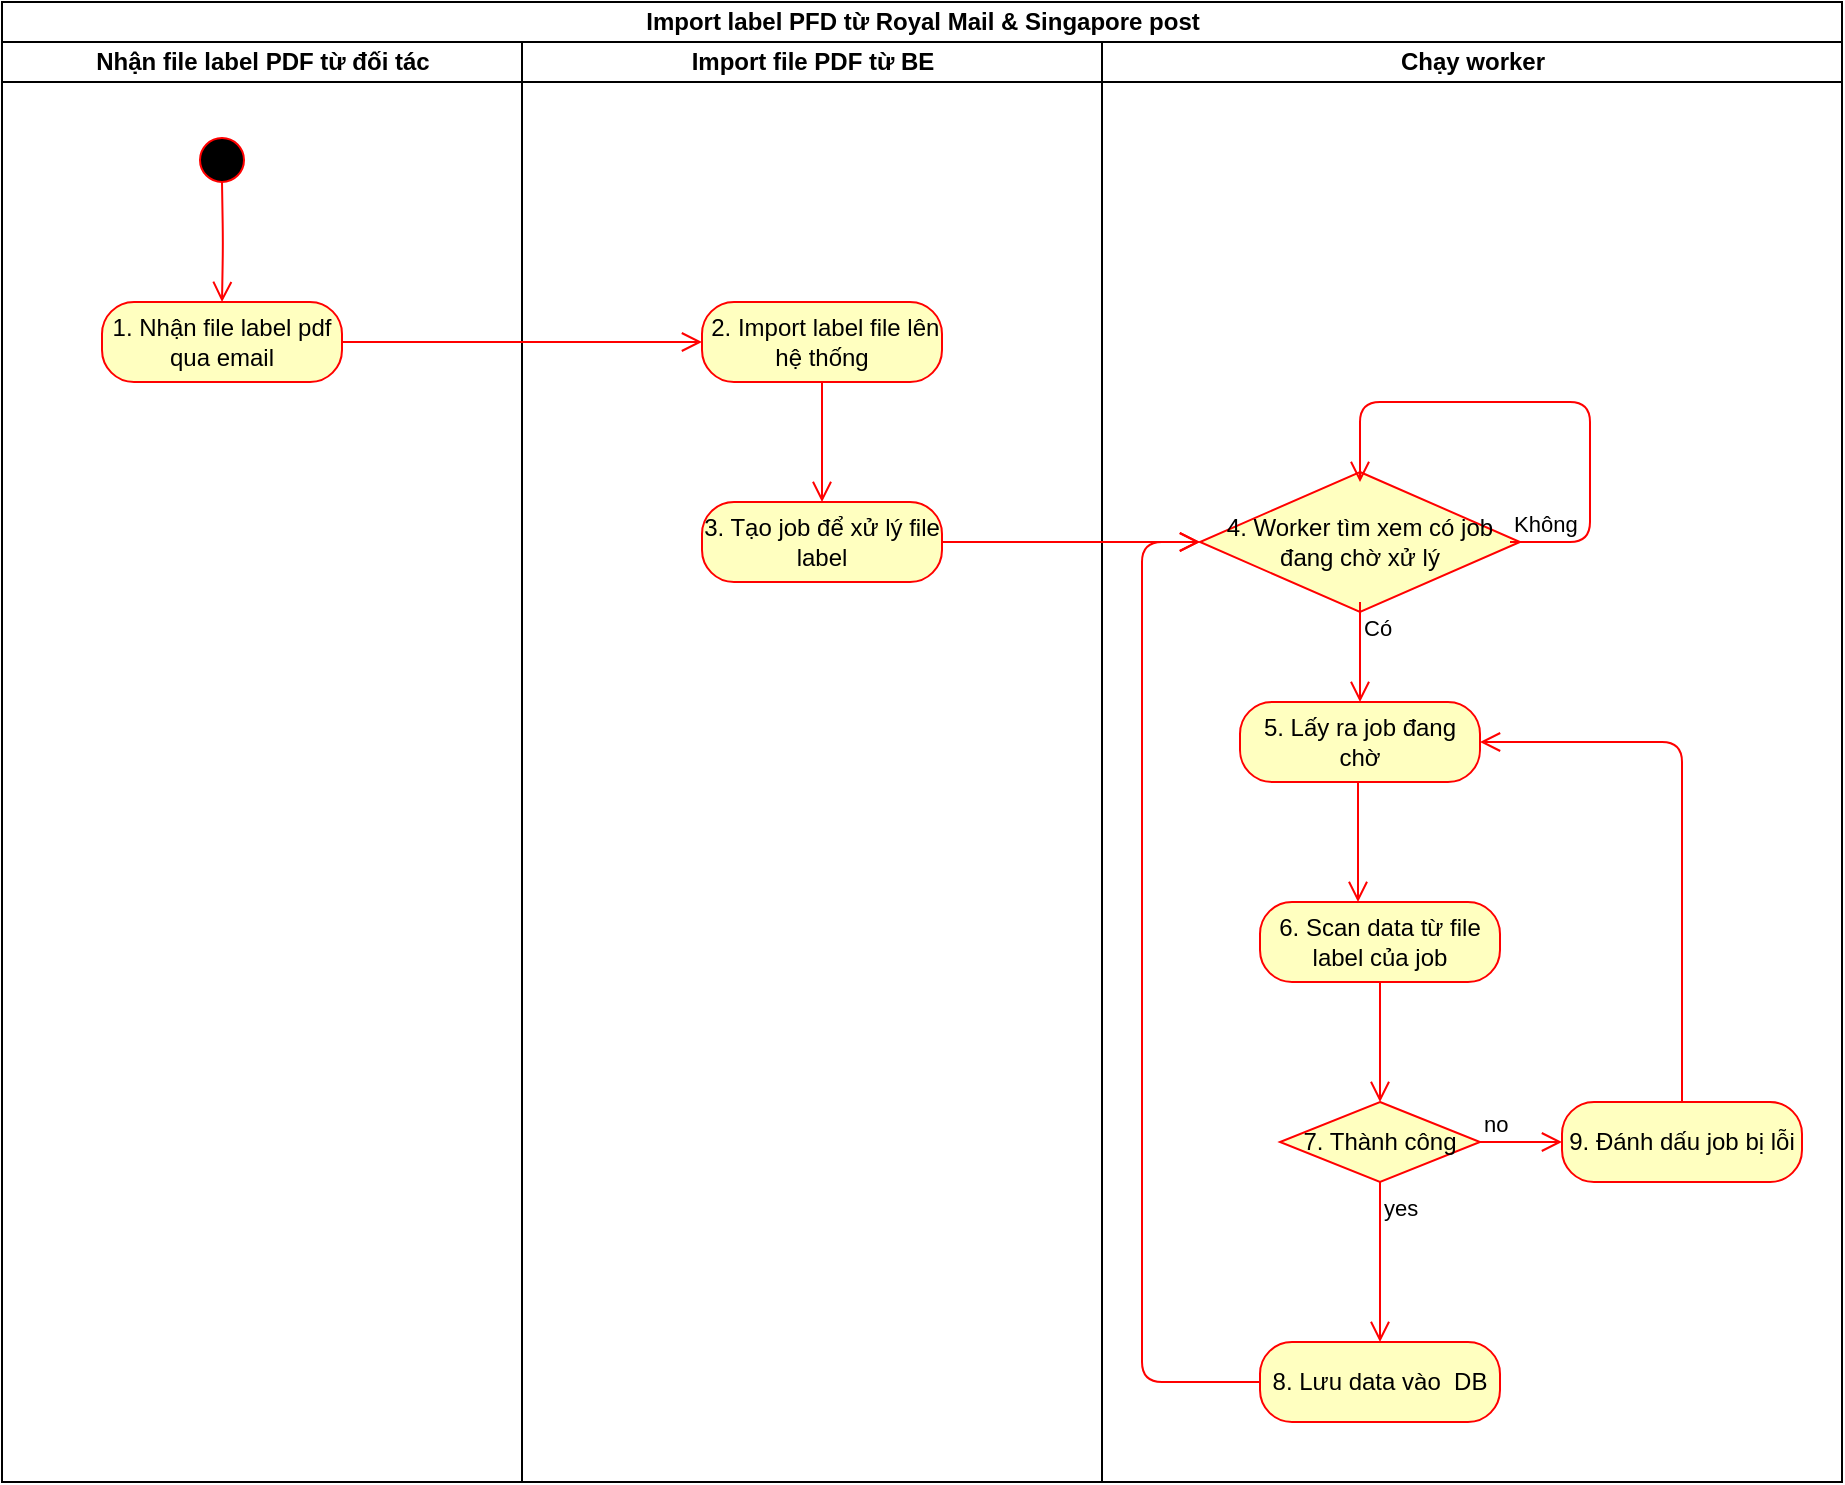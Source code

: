 <mxfile version="13.8.6" type="github">
  <diagram id="SUQyNkPw38X5v7QX5pR-" name="Page-1">
    <mxGraphModel dx="1425" dy="813" grid="1" gridSize="10" guides="1" tooltips="1" connect="1" arrows="1" fold="1" page="1" pageScale="1" pageWidth="827" pageHeight="1169" math="0" shadow="0">
      <root>
        <mxCell id="0" />
        <mxCell id="1" parent="0" />
        <mxCell id="hwhnWIX9Nv_DtkqQnSJ9-1" value="Import label PFD từ Royal Mail &amp;amp; Singapore post" style="swimlane;html=1;childLayout=stackLayout;resizeParent=1;resizeParentMax=0;startSize=20;" parent="1" vertex="1">
          <mxGeometry x="90" y="50" width="920" height="740" as="geometry" />
        </mxCell>
        <mxCell id="hwhnWIX9Nv_DtkqQnSJ9-2" value="Nhận file label PDF từ đối tác" style="swimlane;html=1;startSize=20;" parent="hwhnWIX9Nv_DtkqQnSJ9-1" vertex="1">
          <mxGeometry y="20" width="260" height="720" as="geometry" />
        </mxCell>
        <mxCell id="hwhnWIX9Nv_DtkqQnSJ9-6" value="" style="ellipse;html=1;shape=startState;fillColor=#000000;strokeColor=#ff0000;" parent="hwhnWIX9Nv_DtkqQnSJ9-2" vertex="1">
          <mxGeometry x="95" y="44" width="30" height="30" as="geometry" />
        </mxCell>
        <mxCell id="hwhnWIX9Nv_DtkqQnSJ9-7" value="" style="edgeStyle=orthogonalEdgeStyle;html=1;verticalAlign=bottom;endArrow=open;endSize=8;strokeColor=#ff0000;entryX=0.5;entryY=0;entryDx=0;entryDy=0;" parent="hwhnWIX9Nv_DtkqQnSJ9-2" target="hwhnWIX9Nv_DtkqQnSJ9-8" edge="1">
          <mxGeometry relative="1" as="geometry">
            <mxPoint x="65" y="130" as="targetPoint" />
            <mxPoint x="110" y="70" as="sourcePoint" />
          </mxGeometry>
        </mxCell>
        <mxCell id="hwhnWIX9Nv_DtkqQnSJ9-8" value="1. Nhận file label pdf qua email" style="rounded=1;whiteSpace=wrap;html=1;arcSize=40;fontColor=#000000;fillColor=#ffffc0;strokeColor=#ff0000;" parent="hwhnWIX9Nv_DtkqQnSJ9-2" vertex="1">
          <mxGeometry x="50" y="130" width="120" height="40" as="geometry" />
        </mxCell>
        <mxCell id="hwhnWIX9Nv_DtkqQnSJ9-3" value="Import file PDF từ BE" style="swimlane;html=1;startSize=20;" parent="hwhnWIX9Nv_DtkqQnSJ9-1" vertex="1">
          <mxGeometry x="260" y="20" width="290" height="720" as="geometry" />
        </mxCell>
        <mxCell id="hwhnWIX9Nv_DtkqQnSJ9-10" value="&amp;nbsp;2. Import label file lên hệ thống" style="rounded=1;whiteSpace=wrap;html=1;arcSize=40;fontColor=#000000;fillColor=#ffffc0;strokeColor=#ff0000;" parent="hwhnWIX9Nv_DtkqQnSJ9-3" vertex="1">
          <mxGeometry x="90" y="130" width="120" height="40" as="geometry" />
        </mxCell>
        <mxCell id="hwhnWIX9Nv_DtkqQnSJ9-12" value="3. Tạo job để xử lý file label" style="rounded=1;whiteSpace=wrap;html=1;arcSize=40;fontColor=#000000;fillColor=#ffffc0;strokeColor=#ff0000;" parent="hwhnWIX9Nv_DtkqQnSJ9-3" vertex="1">
          <mxGeometry x="90" y="230" width="120" height="40" as="geometry" />
        </mxCell>
        <mxCell id="hwhnWIX9Nv_DtkqQnSJ9-11" value="" style="edgeStyle=orthogonalEdgeStyle;html=1;verticalAlign=bottom;endArrow=open;endSize=8;strokeColor=#ff0000;entryX=0.5;entryY=0;entryDx=0;entryDy=0;exitX=0.5;exitY=1;exitDx=0;exitDy=0;" parent="hwhnWIX9Nv_DtkqQnSJ9-3" source="hwhnWIX9Nv_DtkqQnSJ9-10" target="hwhnWIX9Nv_DtkqQnSJ9-12" edge="1">
          <mxGeometry relative="1" as="geometry">
            <mxPoint x="95" y="230" as="targetPoint" />
            <Array as="points">
              <mxPoint x="150" y="220" />
              <mxPoint x="150" y="220" />
            </Array>
          </mxGeometry>
        </mxCell>
        <UserObject label="Chạy worker" link="https://alloverprint.sgp1.digitaloceanspaces.com/uk-labels/749771-LG324968905GB.jpg" id="hwhnWIX9Nv_DtkqQnSJ9-4">
          <mxCell style="swimlane;html=1;startSize=20;" parent="hwhnWIX9Nv_DtkqQnSJ9-1" vertex="1">
            <mxGeometry x="550" y="20" width="370" height="720" as="geometry" />
          </mxCell>
        </UserObject>
        <mxCell id="hwhnWIX9Nv_DtkqQnSJ9-14" value="4. Worker tìm xem có job đang chờ xử lý" style="rhombus;whiteSpace=wrap;html=1;fillColor=#ffffc0;strokeColor=#ff0000;" parent="hwhnWIX9Nv_DtkqQnSJ9-4" vertex="1">
          <mxGeometry x="49" y="215" width="160" height="70" as="geometry" />
        </mxCell>
        <mxCell id="hwhnWIX9Nv_DtkqQnSJ9-15" value="Không" style="edgeStyle=orthogonalEdgeStyle;html=1;align=left;verticalAlign=bottom;endArrow=open;endSize=8;strokeColor=#ff0000;exitX=1;exitY=0.5;exitDx=0;exitDy=0;" parent="hwhnWIX9Nv_DtkqQnSJ9-4" edge="1">
          <mxGeometry x="-1" relative="1" as="geometry">
            <mxPoint x="129" y="220" as="targetPoint" />
            <mxPoint x="204" y="250" as="sourcePoint" />
            <Array as="points">
              <mxPoint x="244" y="250" />
              <mxPoint x="244" y="180" />
              <mxPoint x="129" y="180" />
            </Array>
          </mxGeometry>
        </mxCell>
        <mxCell id="hwhnWIX9Nv_DtkqQnSJ9-16" value="Có" style="edgeStyle=orthogonalEdgeStyle;html=1;align=left;verticalAlign=top;endArrow=open;endSize=8;strokeColor=#ff0000;" parent="hwhnWIX9Nv_DtkqQnSJ9-4" edge="1">
          <mxGeometry x="-1" relative="1" as="geometry">
            <mxPoint x="129" y="330" as="targetPoint" />
            <mxPoint x="129" y="280" as="sourcePoint" />
          </mxGeometry>
        </mxCell>
        <mxCell id="hwhnWIX9Nv_DtkqQnSJ9-17" value="5. Lấy ra job đang chờ" style="rounded=1;whiteSpace=wrap;html=1;arcSize=40;fontColor=#000000;fillColor=#ffffc0;strokeColor=#ff0000;" parent="hwhnWIX9Nv_DtkqQnSJ9-4" vertex="1">
          <mxGeometry x="69" y="330" width="120" height="40" as="geometry" />
        </mxCell>
        <mxCell id="hwhnWIX9Nv_DtkqQnSJ9-18" value="" style="edgeStyle=orthogonalEdgeStyle;html=1;verticalAlign=bottom;endArrow=open;endSize=8;strokeColor=#ff0000;" parent="hwhnWIX9Nv_DtkqQnSJ9-4" edge="1">
          <mxGeometry relative="1" as="geometry">
            <mxPoint x="128" y="430" as="targetPoint" />
            <mxPoint x="128" y="370" as="sourcePoint" />
          </mxGeometry>
        </mxCell>
        <mxCell id="hwhnWIX9Nv_DtkqQnSJ9-19" value="6. Scan data từ file label của job" style="rounded=1;whiteSpace=wrap;html=1;arcSize=40;fontColor=#000000;fillColor=#ffffc0;strokeColor=#ff0000;" parent="hwhnWIX9Nv_DtkqQnSJ9-4" vertex="1">
          <mxGeometry x="79" y="430" width="120" height="40" as="geometry" />
        </mxCell>
        <mxCell id="hwhnWIX9Nv_DtkqQnSJ9-20" value="" style="edgeStyle=orthogonalEdgeStyle;html=1;verticalAlign=bottom;endArrow=open;endSize=8;strokeColor=#ff0000;" parent="hwhnWIX9Nv_DtkqQnSJ9-4" source="hwhnWIX9Nv_DtkqQnSJ9-19" edge="1">
          <mxGeometry relative="1" as="geometry">
            <mxPoint x="139" y="530" as="targetPoint" />
          </mxGeometry>
        </mxCell>
        <mxCell id="hwhnWIX9Nv_DtkqQnSJ9-27" value="7. Thành công" style="rhombus;whiteSpace=wrap;html=1;fillColor=#ffffc0;strokeColor=#ff0000;" parent="hwhnWIX9Nv_DtkqQnSJ9-4" vertex="1">
          <mxGeometry x="89" y="530" width="100" height="40" as="geometry" />
        </mxCell>
        <mxCell id="hwhnWIX9Nv_DtkqQnSJ9-31" value="8. Lưu data vào &amp;nbsp;DB" style="rounded=1;whiteSpace=wrap;html=1;arcSize=40;fontColor=#000000;fillColor=#ffffc0;strokeColor=#ff0000;" parent="hwhnWIX9Nv_DtkqQnSJ9-4" vertex="1">
          <mxGeometry x="79" y="650" width="120" height="40" as="geometry" />
        </mxCell>
        <mxCell id="hwhnWIX9Nv_DtkqQnSJ9-32" value="" style="edgeStyle=orthogonalEdgeStyle;html=1;verticalAlign=bottom;endArrow=open;endSize=8;strokeColor=#ff0000;entryX=0;entryY=0.5;entryDx=0;entryDy=0;exitX=0;exitY=0.5;exitDx=0;exitDy=0;" parent="hwhnWIX9Nv_DtkqQnSJ9-4" source="hwhnWIX9Nv_DtkqQnSJ9-31" target="hwhnWIX9Nv_DtkqQnSJ9-14" edge="1">
          <mxGeometry relative="1" as="geometry">
            <mxPoint x="135" y="740" as="targetPoint" />
            <Array as="points">
              <mxPoint x="20" y="670" />
              <mxPoint x="20" y="250" />
            </Array>
          </mxGeometry>
        </mxCell>
        <mxCell id="hwhnWIX9Nv_DtkqQnSJ9-47" value="yes" style="edgeStyle=orthogonalEdgeStyle;html=1;align=left;verticalAlign=top;endArrow=open;endSize=8;strokeColor=#ff0000;exitX=0.5;exitY=1;exitDx=0;exitDy=0;" parent="hwhnWIX9Nv_DtkqQnSJ9-4" source="hwhnWIX9Nv_DtkqQnSJ9-27" target="hwhnWIX9Nv_DtkqQnSJ9-31" edge="1">
          <mxGeometry x="-1" relative="1" as="geometry">
            <mxPoint x="-76" y="520" as="targetPoint" />
            <mxPoint x="-36" y="500" as="sourcePoint" />
          </mxGeometry>
        </mxCell>
        <mxCell id="hwhnWIX9Nv_DtkqQnSJ9-34" value="9. Đánh dấu job bị lỗi" style="rounded=1;whiteSpace=wrap;html=1;arcSize=40;fontColor=#000000;fillColor=#ffffc0;strokeColor=#ff0000;" parent="hwhnWIX9Nv_DtkqQnSJ9-4" vertex="1">
          <mxGeometry x="230" y="530" width="120" height="40" as="geometry" />
        </mxCell>
        <mxCell id="hwhnWIX9Nv_DtkqQnSJ9-35" value="" style="edgeStyle=orthogonalEdgeStyle;html=1;verticalAlign=bottom;endArrow=open;endSize=8;strokeColor=#ff0000;entryX=1;entryY=0.5;entryDx=0;entryDy=0;exitX=0.5;exitY=0;exitDx=0;exitDy=0;" parent="hwhnWIX9Nv_DtkqQnSJ9-4" source="hwhnWIX9Nv_DtkqQnSJ9-34" target="hwhnWIX9Nv_DtkqQnSJ9-17" edge="1">
          <mxGeometry relative="1" as="geometry">
            <mxPoint x="239" y="630" as="targetPoint" />
            <Array as="points">
              <mxPoint x="290" y="350" />
            </Array>
          </mxGeometry>
        </mxCell>
        <mxCell id="hwhnWIX9Nv_DtkqQnSJ9-46" value="no" style="edgeStyle=orthogonalEdgeStyle;html=1;align=left;verticalAlign=bottom;endArrow=open;endSize=8;strokeColor=#ff0000;exitX=1;exitY=0.5;exitDx=0;exitDy=0;entryX=0;entryY=0.5;entryDx=0;entryDy=0;" parent="hwhnWIX9Nv_DtkqQnSJ9-4" source="hwhnWIX9Nv_DtkqQnSJ9-27" target="hwhnWIX9Nv_DtkqQnSJ9-34" edge="1">
          <mxGeometry x="-1" relative="1" as="geometry">
            <mxPoint x="-31" y="440" as="targetPoint" />
          </mxGeometry>
        </mxCell>
        <mxCell id="hwhnWIX9Nv_DtkqQnSJ9-9" value="" style="edgeStyle=orthogonalEdgeStyle;html=1;verticalAlign=bottom;endArrow=open;endSize=8;strokeColor=#ff0000;" parent="hwhnWIX9Nv_DtkqQnSJ9-1" source="hwhnWIX9Nv_DtkqQnSJ9-8" target="hwhnWIX9Nv_DtkqQnSJ9-10" edge="1">
          <mxGeometry relative="1" as="geometry">
            <mxPoint x="80" y="250" as="targetPoint" />
          </mxGeometry>
        </mxCell>
        <mxCell id="hwhnWIX9Nv_DtkqQnSJ9-37" value="" style="edgeStyle=orthogonalEdgeStyle;html=1;verticalAlign=bottom;endArrow=open;endSize=8;strokeColor=#ff0000;entryX=0;entryY=0.5;entryDx=0;entryDy=0;exitX=1;exitY=0.5;exitDx=0;exitDy=0;" parent="hwhnWIX9Nv_DtkqQnSJ9-1" source="hwhnWIX9Nv_DtkqQnSJ9-12" target="hwhnWIX9Nv_DtkqQnSJ9-14" edge="1">
          <mxGeometry relative="1" as="geometry">
            <mxPoint x="285" y="250" as="targetPoint" />
          </mxGeometry>
        </mxCell>
      </root>
    </mxGraphModel>
  </diagram>
</mxfile>
